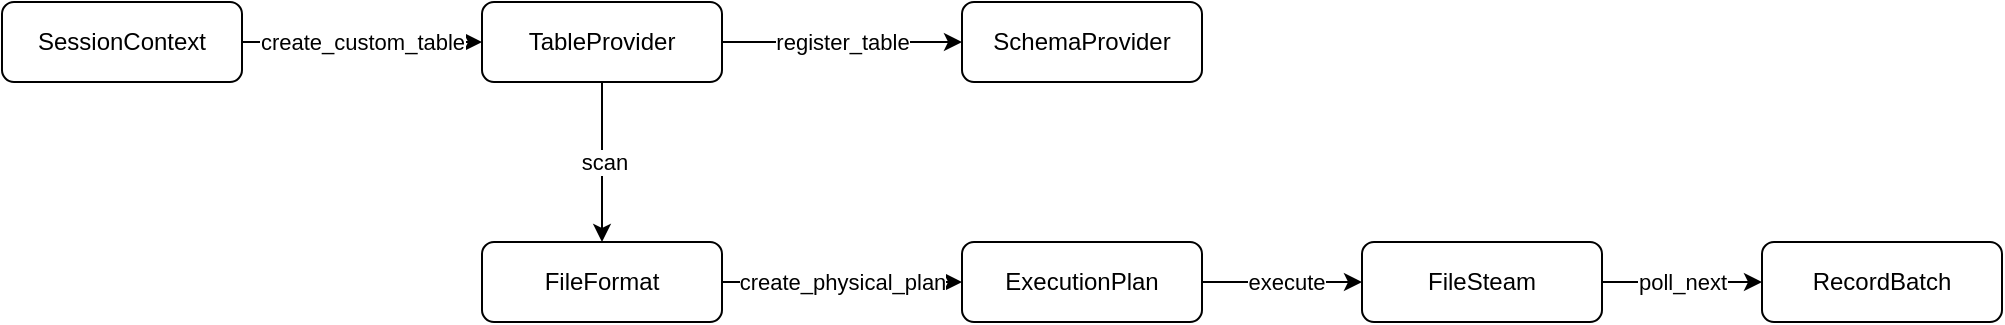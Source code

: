 <mxfile version="20.8.16" type="device"><diagram name="第 1 页" id="vVOe0KpFwI7TdWP9nhk9"><mxGraphModel dx="900" dy="674" grid="1" gridSize="10" guides="1" tooltips="1" connect="1" arrows="1" fold="1" page="1" pageScale="1" pageWidth="1654" pageHeight="2336" math="0" shadow="0"><root><mxCell id="0"/><mxCell id="1" parent="0"/><mxCell id="jlv3G8WkSHmhf2Q231ND-3" value="create_physical_plan" style="edgeStyle=orthogonalEdgeStyle;rounded=0;orthogonalLoop=1;jettySize=auto;html=1;entryX=0;entryY=0.5;entryDx=0;entryDy=0;" edge="1" parent="1" source="jlv3G8WkSHmhf2Q231ND-1" target="jlv3G8WkSHmhf2Q231ND-2"><mxGeometry relative="1" as="geometry"><Array as="points"><mxPoint x="450" y="500"/><mxPoint x="450" y="500"/></Array></mxGeometry></mxCell><mxCell id="jlv3G8WkSHmhf2Q231ND-1" value="FileFormat" style="rounded=1;whiteSpace=wrap;html=1;fontSize=12;glass=0;strokeWidth=1;shadow=0;" vertex="1" parent="1"><mxGeometry x="280" y="480" width="120" height="40" as="geometry"/></mxCell><mxCell id="jlv3G8WkSHmhf2Q231ND-5" style="edgeStyle=orthogonalEdgeStyle;rounded=0;orthogonalLoop=1;jettySize=auto;html=1;entryX=0;entryY=0.5;entryDx=0;entryDy=0;" edge="1" parent="1" source="jlv3G8WkSHmhf2Q231ND-2" target="jlv3G8WkSHmhf2Q231ND-4"><mxGeometry relative="1" as="geometry"/></mxCell><mxCell id="jlv3G8WkSHmhf2Q231ND-8" value="execute" style="edgeLabel;html=1;align=center;verticalAlign=middle;resizable=0;points=[];" vertex="1" connectable="0" parent="jlv3G8WkSHmhf2Q231ND-5"><mxGeometry x="-0.083" y="1" relative="1" as="geometry"><mxPoint x="5" y="1" as="offset"/></mxGeometry></mxCell><mxCell id="jlv3G8WkSHmhf2Q231ND-2" value="ExecutionPlan" style="rounded=1;whiteSpace=wrap;html=1;fontSize=12;glass=0;strokeWidth=1;shadow=0;" vertex="1" parent="1"><mxGeometry x="520" y="480" width="120" height="40" as="geometry"/></mxCell><mxCell id="jlv3G8WkSHmhf2Q231ND-10" value="poll_next" style="edgeStyle=orthogonalEdgeStyle;rounded=0;orthogonalLoop=1;jettySize=auto;html=1;entryX=0;entryY=0.5;entryDx=0;entryDy=0;" edge="1" parent="1" source="jlv3G8WkSHmhf2Q231ND-4" target="jlv3G8WkSHmhf2Q231ND-9"><mxGeometry relative="1" as="geometry"/></mxCell><mxCell id="jlv3G8WkSHmhf2Q231ND-4" value="FileSteam" style="rounded=1;whiteSpace=wrap;html=1;fontSize=12;glass=0;strokeWidth=1;shadow=0;" vertex="1" parent="1"><mxGeometry x="720" y="480" width="120" height="40" as="geometry"/></mxCell><mxCell id="jlv3G8WkSHmhf2Q231ND-9" value="RecordBatch" style="rounded=1;whiteSpace=wrap;html=1;fontSize=12;glass=0;strokeWidth=1;shadow=0;" vertex="1" parent="1"><mxGeometry x="920" y="480" width="120" height="40" as="geometry"/></mxCell><mxCell id="jlv3G8WkSHmhf2Q231ND-13" value="create_custom_table" style="edgeStyle=orthogonalEdgeStyle;rounded=0;orthogonalLoop=1;jettySize=auto;html=1;entryX=0;entryY=0.5;entryDx=0;entryDy=0;" edge="1" parent="1" source="jlv3G8WkSHmhf2Q231ND-14" target="jlv3G8WkSHmhf2Q231ND-17"><mxGeometry relative="1" as="geometry"><Array as="points"><mxPoint x="210" y="380"/><mxPoint x="210" y="380"/></Array></mxGeometry></mxCell><mxCell id="jlv3G8WkSHmhf2Q231ND-14" value="SessionContext" style="rounded=1;whiteSpace=wrap;html=1;fontSize=12;glass=0;strokeWidth=1;shadow=0;" vertex="1" parent="1"><mxGeometry x="40" y="360" width="120" height="40" as="geometry"/></mxCell><mxCell id="jlv3G8WkSHmhf2Q231ND-15" style="edgeStyle=orthogonalEdgeStyle;rounded=0;orthogonalLoop=1;jettySize=auto;html=1;entryX=0;entryY=0.5;entryDx=0;entryDy=0;" edge="1" parent="1" source="jlv3G8WkSHmhf2Q231ND-17" target="jlv3G8WkSHmhf2Q231ND-19"><mxGeometry relative="1" as="geometry"/></mxCell><mxCell id="jlv3G8WkSHmhf2Q231ND-16" value="register_table" style="edgeLabel;html=1;align=center;verticalAlign=middle;resizable=0;points=[];" vertex="1" connectable="0" parent="jlv3G8WkSHmhf2Q231ND-15"><mxGeometry x="-0.083" y="1" relative="1" as="geometry"><mxPoint x="5" y="1" as="offset"/></mxGeometry></mxCell><mxCell id="jlv3G8WkSHmhf2Q231ND-23" value="scan" style="edgeStyle=orthogonalEdgeStyle;rounded=0;orthogonalLoop=1;jettySize=auto;html=1;entryX=0.5;entryY=0;entryDx=0;entryDy=0;" edge="1" parent="1" source="jlv3G8WkSHmhf2Q231ND-17"><mxGeometry relative="1" as="geometry"><mxPoint x="340" y="480" as="targetPoint"/></mxGeometry></mxCell><mxCell id="jlv3G8WkSHmhf2Q231ND-17" value="TableProvider" style="rounded=1;whiteSpace=wrap;html=1;fontSize=12;glass=0;strokeWidth=1;shadow=0;" vertex="1" parent="1"><mxGeometry x="280" y="360" width="120" height="40" as="geometry"/></mxCell><mxCell id="jlv3G8WkSHmhf2Q231ND-19" value="SchemaProvider" style="rounded=1;whiteSpace=wrap;html=1;fontSize=12;glass=0;strokeWidth=1;shadow=0;" vertex="1" parent="1"><mxGeometry x="520" y="360" width="120" height="40" as="geometry"/></mxCell></root></mxGraphModel></diagram></mxfile>